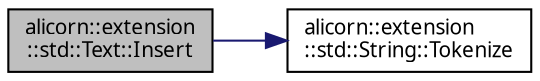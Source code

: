 digraph "alicorn::extension::std::Text::Insert"
{
 // INTERACTIVE_SVG=YES
  edge [fontname="Verdana",fontsize="10",labelfontname="Verdana",labelfontsize="10"];
  node [fontname="Verdana",fontsize="10",shape=record];
  rankdir="LR";
  Node1 [label="alicorn::extension\l::std::Text::Insert",height=0.2,width=0.4,color="black", fillcolor="grey75", style="filled", fontcolor="black"];
  Node1 -> Node2 [color="midnightblue",fontsize="10",style="solid",fontname="Verdana"];
  Node2 [label="alicorn::extension\l::std::String::Tokenize",height=0.2,width=0.4,color="black", fillcolor="white", style="filled",URL="$a00134.html#a22e59a8ecbd629a830dd32f858286d02",tooltip="Функция для разбиения строки. "];
}
